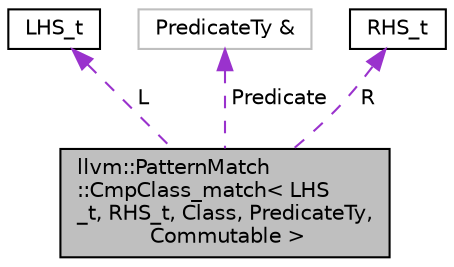 digraph "llvm::PatternMatch::CmpClass_match&lt; LHS_t, RHS_t, Class, PredicateTy, Commutable &gt;"
{
 // LATEX_PDF_SIZE
  bgcolor="transparent";
  edge [fontname="Helvetica",fontsize="10",labelfontname="Helvetica",labelfontsize="10"];
  node [fontname="Helvetica",fontsize="10",shape=record];
  Node1 [label="llvm::PatternMatch\l::CmpClass_match\< LHS\l_t, RHS_t, Class, PredicateTy,\l Commutable \>",height=0.2,width=0.4,color="black", fillcolor="grey75", style="filled", fontcolor="black",tooltip=" "];
  Node2 -> Node1 [dir="back",color="darkorchid3",fontsize="10",style="dashed",label=" L" ,fontname="Helvetica"];
  Node2 [label="LHS_t",height=0.2,width=0.4,color="black",URL="$classLHS__t.html",tooltip=" "];
  Node3 -> Node1 [dir="back",color="darkorchid3",fontsize="10",style="dashed",label=" Predicate" ,fontname="Helvetica"];
  Node3 [label="PredicateTy &",height=0.2,width=0.4,color="grey75",tooltip=" "];
  Node4 -> Node1 [dir="back",color="darkorchid3",fontsize="10",style="dashed",label=" R" ,fontname="Helvetica"];
  Node4 [label="RHS_t",height=0.2,width=0.4,color="black",URL="$classRHS__t.html",tooltip=" "];
}
